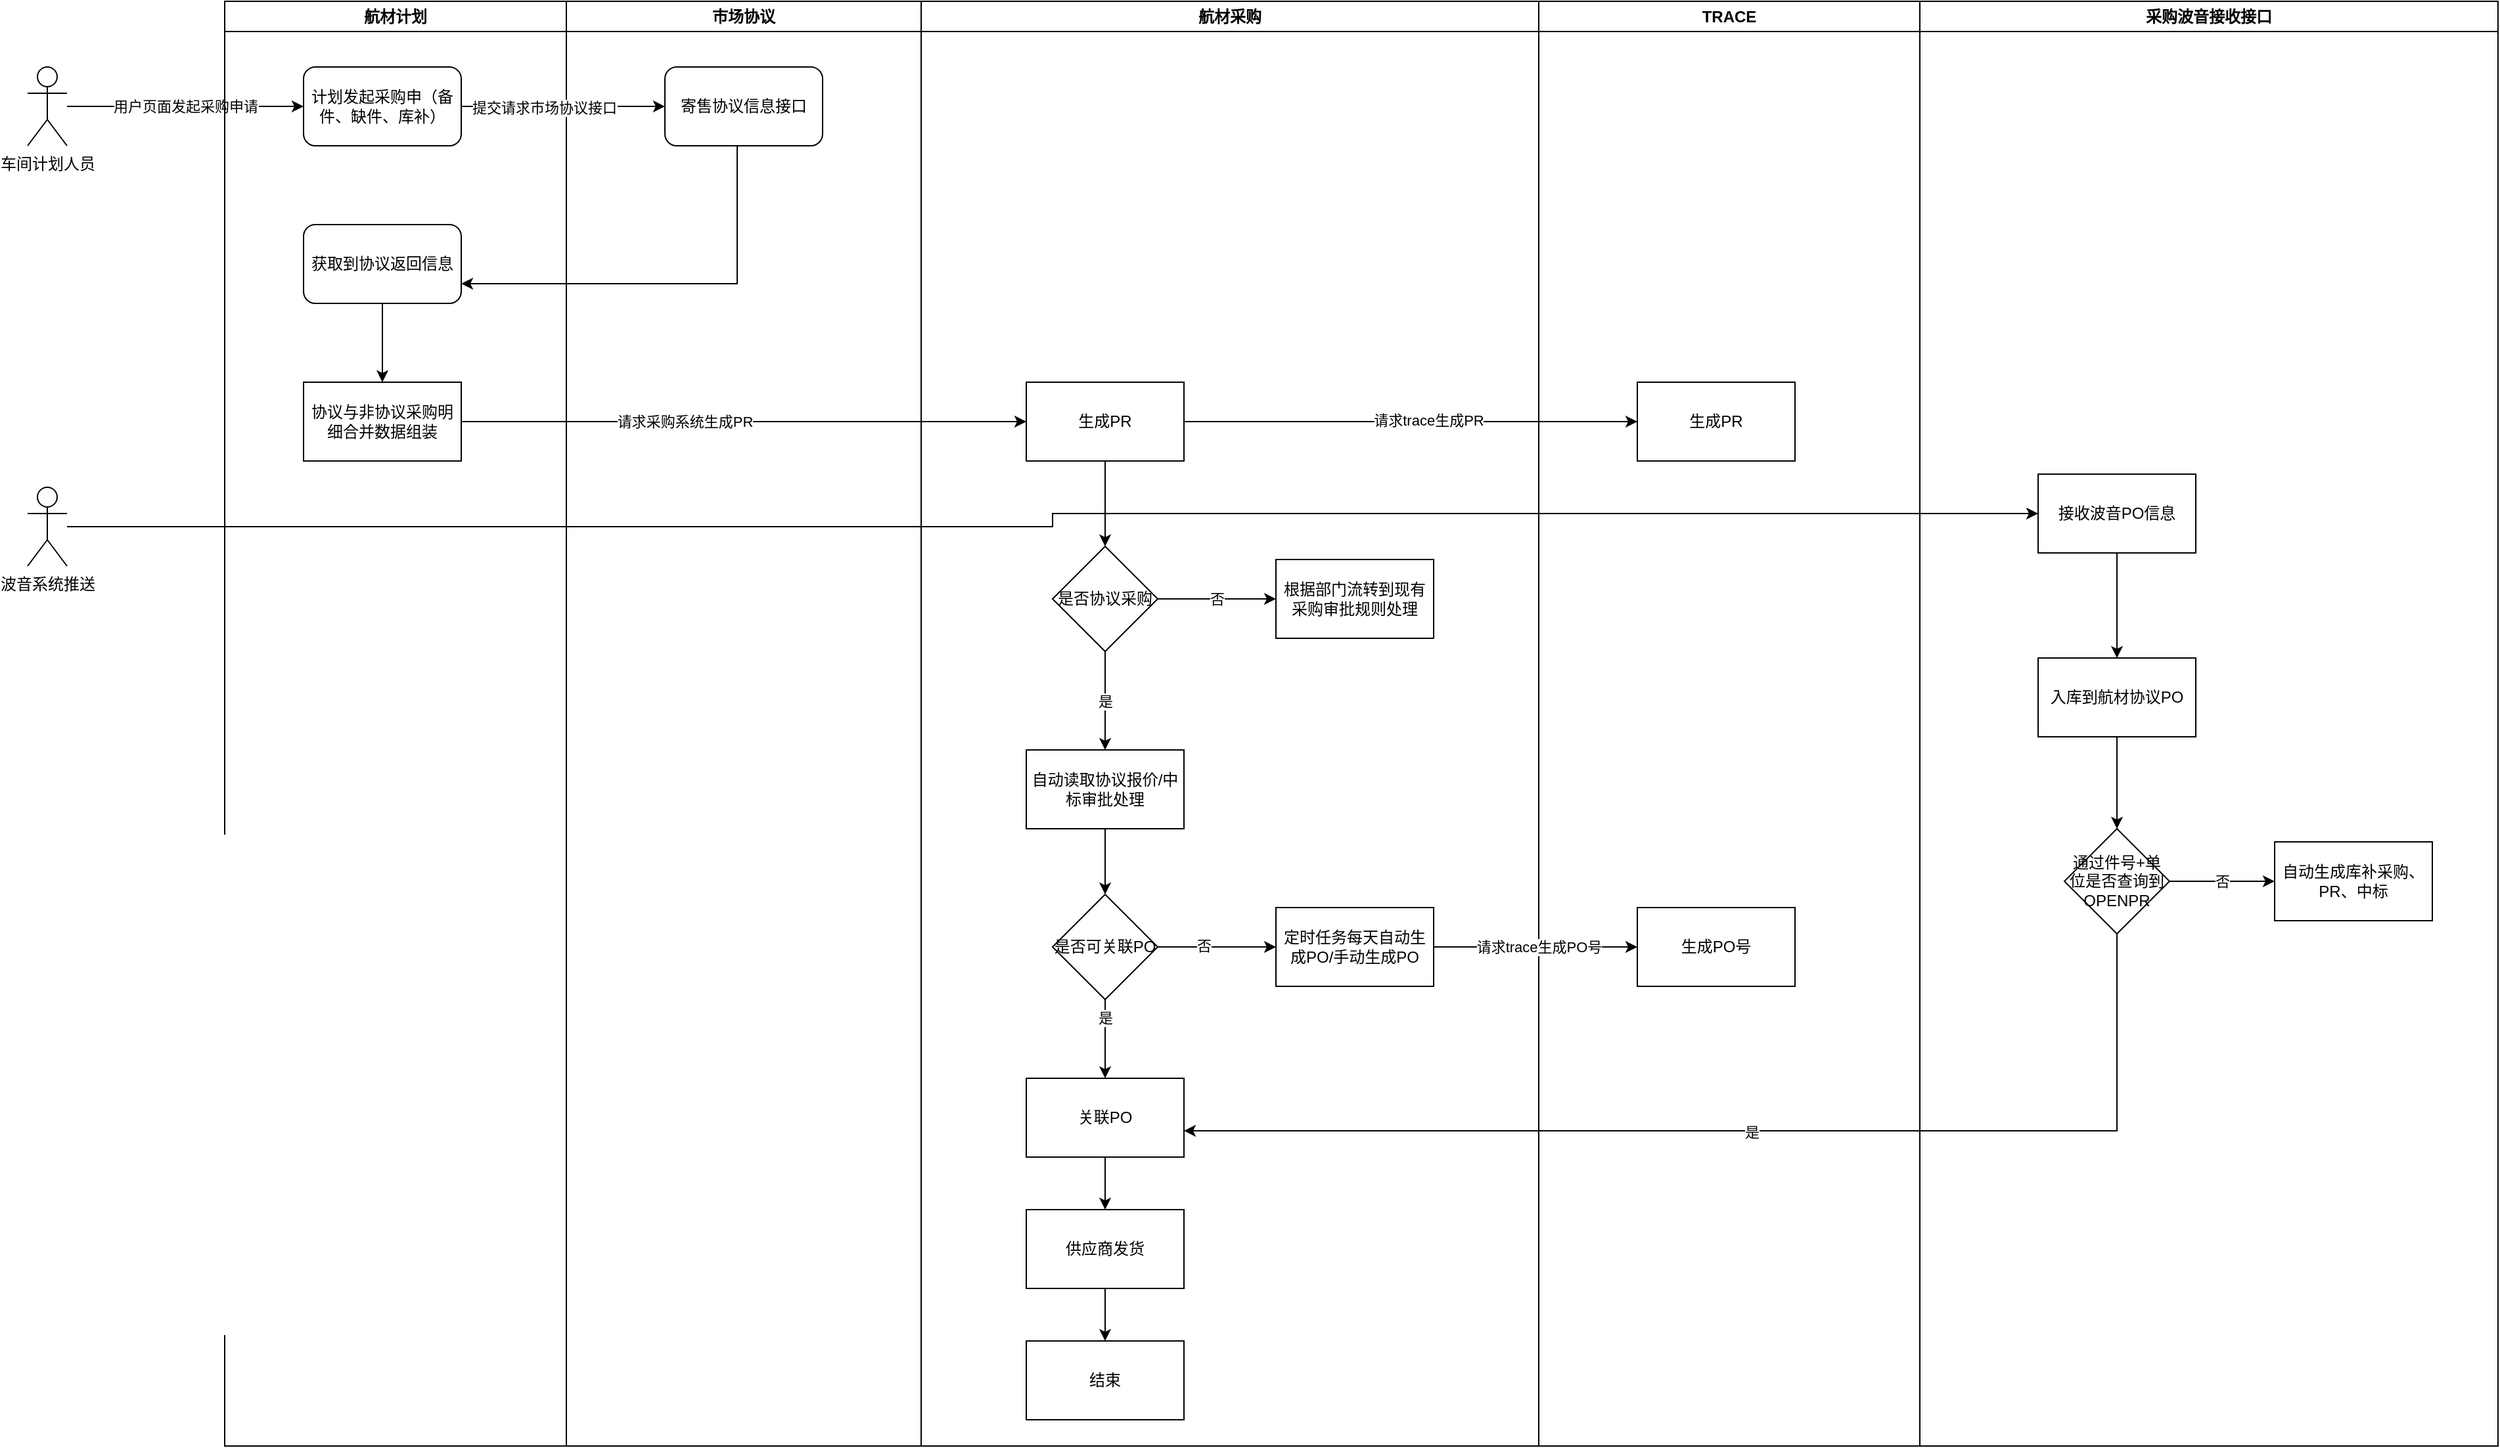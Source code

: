 <mxfile version="24.6.4" type="github">
  <diagram name="第 1 页" id="eImJZ5AT_Ae7sKoUB0Qp">
    <mxGraphModel dx="2396" dy="824" grid="1" gridSize="10" guides="1" tooltips="1" connect="1" arrows="1" fold="1" page="1" pageScale="1" pageWidth="827" pageHeight="1169" math="0" shadow="0">
      <root>
        <mxCell id="0" />
        <mxCell id="1" parent="0" />
        <mxCell id="WSm0AJE8l7CxgviikVMq-11" style="edgeStyle=orthogonalEdgeStyle;rounded=0;orthogonalLoop=1;jettySize=auto;html=1;" edge="1" parent="1" source="WSm0AJE8l7CxgviikVMq-2" target="WSm0AJE8l7CxgviikVMq-10">
          <mxGeometry relative="1" as="geometry" />
        </mxCell>
        <mxCell id="WSm0AJE8l7CxgviikVMq-12" value="用户页面发起采购申请" style="edgeLabel;html=1;align=center;verticalAlign=middle;resizable=0;points=[];" vertex="1" connectable="0" parent="WSm0AJE8l7CxgviikVMq-11">
          <mxGeometry x="-0.3" y="2" relative="1" as="geometry">
            <mxPoint x="27" y="2" as="offset" />
          </mxGeometry>
        </mxCell>
        <mxCell id="WSm0AJE8l7CxgviikVMq-2" value="车间计划人员" style="shape=umlActor;verticalLabelPosition=bottom;verticalAlign=top;html=1;outlineConnect=0;" vertex="1" parent="1">
          <mxGeometry x="-30" y="180" width="30" height="60" as="geometry" />
        </mxCell>
        <mxCell id="WSm0AJE8l7CxgviikVMq-3" value="航材计划" style="swimlane;whiteSpace=wrap;html=1;" vertex="1" parent="1">
          <mxGeometry x="120" y="130" width="260" height="1100" as="geometry" />
        </mxCell>
        <mxCell id="WSm0AJE8l7CxgviikVMq-10" value="计划发起采购申（备件、缺件、库补）" style="rounded=1;whiteSpace=wrap;html=1;" vertex="1" parent="WSm0AJE8l7CxgviikVMq-3">
          <mxGeometry x="60" y="50" width="120" height="60" as="geometry" />
        </mxCell>
        <mxCell id="WSm0AJE8l7CxgviikVMq-24" style="edgeStyle=orthogonalEdgeStyle;rounded=0;orthogonalLoop=1;jettySize=auto;html=1;" edge="1" parent="WSm0AJE8l7CxgviikVMq-3" source="WSm0AJE8l7CxgviikVMq-21" target="WSm0AJE8l7CxgviikVMq-23">
          <mxGeometry relative="1" as="geometry" />
        </mxCell>
        <mxCell id="WSm0AJE8l7CxgviikVMq-21" value="获取到协议返回信息" style="rounded=1;whiteSpace=wrap;html=1;" vertex="1" parent="WSm0AJE8l7CxgviikVMq-3">
          <mxGeometry x="60" y="170" width="120" height="60" as="geometry" />
        </mxCell>
        <mxCell id="WSm0AJE8l7CxgviikVMq-23" value="协议与非协议采购明细合并数据组装" style="rounded=0;whiteSpace=wrap;html=1;" vertex="1" parent="WSm0AJE8l7CxgviikVMq-3">
          <mxGeometry x="60" y="290" width="120" height="60" as="geometry" />
        </mxCell>
        <mxCell id="WSm0AJE8l7CxgviikVMq-5" value="市场协议" style="swimlane;whiteSpace=wrap;html=1;" vertex="1" parent="1">
          <mxGeometry x="380" y="130" width="270" height="1100" as="geometry" />
        </mxCell>
        <mxCell id="WSm0AJE8l7CxgviikVMq-17" value="寄售协议信息接口" style="rounded=1;whiteSpace=wrap;html=1;" vertex="1" parent="WSm0AJE8l7CxgviikVMq-5">
          <mxGeometry x="75" y="50" width="120" height="60" as="geometry" />
        </mxCell>
        <mxCell id="WSm0AJE8l7CxgviikVMq-6" value="航材采购" style="swimlane;whiteSpace=wrap;html=1;" vertex="1" parent="1">
          <mxGeometry x="650" y="130" width="470" height="1100" as="geometry">
            <mxRectangle x="650" y="130" width="90" height="30" as="alternateBounds" />
          </mxGeometry>
        </mxCell>
        <mxCell id="WSm0AJE8l7CxgviikVMq-36" style="edgeStyle=orthogonalEdgeStyle;rounded=0;orthogonalLoop=1;jettySize=auto;html=1;entryX=0.5;entryY=0;entryDx=0;entryDy=0;" edge="1" parent="WSm0AJE8l7CxgviikVMq-6" source="WSm0AJE8l7CxgviikVMq-25" target="WSm0AJE8l7CxgviikVMq-34">
          <mxGeometry relative="1" as="geometry" />
        </mxCell>
        <mxCell id="WSm0AJE8l7CxgviikVMq-25" value="生成PR" style="rounded=0;whiteSpace=wrap;html=1;" vertex="1" parent="WSm0AJE8l7CxgviikVMq-6">
          <mxGeometry x="80" y="290" width="120" height="60" as="geometry" />
        </mxCell>
        <mxCell id="WSm0AJE8l7CxgviikVMq-42" value="否" style="edgeStyle=orthogonalEdgeStyle;rounded=0;orthogonalLoop=1;jettySize=auto;html=1;" edge="1" parent="WSm0AJE8l7CxgviikVMq-6" source="WSm0AJE8l7CxgviikVMq-34" target="WSm0AJE8l7CxgviikVMq-41">
          <mxGeometry relative="1" as="geometry" />
        </mxCell>
        <mxCell id="WSm0AJE8l7CxgviikVMq-34" value="是否协议采购" style="rhombus;whiteSpace=wrap;html=1;" vertex="1" parent="WSm0AJE8l7CxgviikVMq-6">
          <mxGeometry x="100" y="415" width="80" height="80" as="geometry" />
        </mxCell>
        <mxCell id="WSm0AJE8l7CxgviikVMq-44" style="edgeStyle=orthogonalEdgeStyle;rounded=0;orthogonalLoop=1;jettySize=auto;html=1;" edge="1" parent="WSm0AJE8l7CxgviikVMq-6" source="WSm0AJE8l7CxgviikVMq-39" target="WSm0AJE8l7CxgviikVMq-43">
          <mxGeometry relative="1" as="geometry" />
        </mxCell>
        <mxCell id="WSm0AJE8l7CxgviikVMq-39" value="自动读取协议报价/中标审批处理" style="rounded=0;whiteSpace=wrap;html=1;" vertex="1" parent="WSm0AJE8l7CxgviikVMq-6">
          <mxGeometry x="80" y="570" width="120" height="60" as="geometry" />
        </mxCell>
        <mxCell id="WSm0AJE8l7CxgviikVMq-40" value="是" style="edgeStyle=orthogonalEdgeStyle;rounded=0;orthogonalLoop=1;jettySize=auto;html=1;" edge="1" parent="WSm0AJE8l7CxgviikVMq-6" source="WSm0AJE8l7CxgviikVMq-34" target="WSm0AJE8l7CxgviikVMq-39">
          <mxGeometry relative="1" as="geometry" />
        </mxCell>
        <mxCell id="WSm0AJE8l7CxgviikVMq-41" value="根据部门流转到现有采购审批规则处理" style="rounded=0;whiteSpace=wrap;html=1;" vertex="1" parent="WSm0AJE8l7CxgviikVMq-6">
          <mxGeometry x="270" y="425" width="120" height="60" as="geometry" />
        </mxCell>
        <mxCell id="WSm0AJE8l7CxgviikVMq-47" style="edgeStyle=orthogonalEdgeStyle;rounded=0;orthogonalLoop=1;jettySize=auto;html=1;" edge="1" parent="WSm0AJE8l7CxgviikVMq-6" source="WSm0AJE8l7CxgviikVMq-43" target="WSm0AJE8l7CxgviikVMq-46">
          <mxGeometry relative="1" as="geometry" />
        </mxCell>
        <mxCell id="WSm0AJE8l7CxgviikVMq-53" value="是" style="edgeLabel;html=1;align=center;verticalAlign=middle;resizable=0;points=[];" vertex="1" connectable="0" parent="WSm0AJE8l7CxgviikVMq-47">
          <mxGeometry x="-0.555" relative="1" as="geometry">
            <mxPoint as="offset" />
          </mxGeometry>
        </mxCell>
        <mxCell id="WSm0AJE8l7CxgviikVMq-52" style="edgeStyle=orthogonalEdgeStyle;rounded=0;orthogonalLoop=1;jettySize=auto;html=1;" edge="1" parent="WSm0AJE8l7CxgviikVMq-6" source="WSm0AJE8l7CxgviikVMq-43" target="WSm0AJE8l7CxgviikVMq-51">
          <mxGeometry relative="1" as="geometry" />
        </mxCell>
        <mxCell id="WSm0AJE8l7CxgviikVMq-54" value="否" style="edgeLabel;html=1;align=center;verticalAlign=middle;resizable=0;points=[];" vertex="1" connectable="0" parent="WSm0AJE8l7CxgviikVMq-52">
          <mxGeometry x="-0.218" y="1" relative="1" as="geometry">
            <mxPoint as="offset" />
          </mxGeometry>
        </mxCell>
        <mxCell id="WSm0AJE8l7CxgviikVMq-43" value="是否可关联PO" style="rhombus;whiteSpace=wrap;html=1;" vertex="1" parent="WSm0AJE8l7CxgviikVMq-6">
          <mxGeometry x="100" y="680" width="80" height="80" as="geometry" />
        </mxCell>
        <mxCell id="WSm0AJE8l7CxgviikVMq-87" style="edgeStyle=orthogonalEdgeStyle;rounded=0;orthogonalLoop=1;jettySize=auto;html=1;" edge="1" parent="WSm0AJE8l7CxgviikVMq-6" source="WSm0AJE8l7CxgviikVMq-46" target="WSm0AJE8l7CxgviikVMq-86">
          <mxGeometry relative="1" as="geometry" />
        </mxCell>
        <mxCell id="WSm0AJE8l7CxgviikVMq-46" value="关联PO" style="rounded=0;whiteSpace=wrap;html=1;" vertex="1" parent="WSm0AJE8l7CxgviikVMq-6">
          <mxGeometry x="80" y="820" width="120" height="60" as="geometry" />
        </mxCell>
        <mxCell id="WSm0AJE8l7CxgviikVMq-51" value="定时任务每天自动生成PO/手动生成PO" style="rounded=0;whiteSpace=wrap;html=1;" vertex="1" parent="WSm0AJE8l7CxgviikVMq-6">
          <mxGeometry x="270" y="690" width="120" height="60" as="geometry" />
        </mxCell>
        <mxCell id="WSm0AJE8l7CxgviikVMq-89" style="edgeStyle=orthogonalEdgeStyle;rounded=0;orthogonalLoop=1;jettySize=auto;html=1;" edge="1" parent="WSm0AJE8l7CxgviikVMq-6" source="WSm0AJE8l7CxgviikVMq-86" target="WSm0AJE8l7CxgviikVMq-88">
          <mxGeometry relative="1" as="geometry" />
        </mxCell>
        <mxCell id="WSm0AJE8l7CxgviikVMq-86" value="供应商发货" style="rounded=0;whiteSpace=wrap;html=1;" vertex="1" parent="WSm0AJE8l7CxgviikVMq-6">
          <mxGeometry x="80" y="920" width="120" height="60" as="geometry" />
        </mxCell>
        <mxCell id="WSm0AJE8l7CxgviikVMq-88" value="结束" style="rounded=0;whiteSpace=wrap;html=1;" vertex="1" parent="WSm0AJE8l7CxgviikVMq-6">
          <mxGeometry x="80" y="1020" width="120" height="60" as="geometry" />
        </mxCell>
        <mxCell id="WSm0AJE8l7CxgviikVMq-19" style="edgeStyle=orthogonalEdgeStyle;rounded=0;orthogonalLoop=1;jettySize=auto;html=1;" edge="1" parent="1" source="WSm0AJE8l7CxgviikVMq-10" target="WSm0AJE8l7CxgviikVMq-17">
          <mxGeometry relative="1" as="geometry" />
        </mxCell>
        <mxCell id="WSm0AJE8l7CxgviikVMq-20" value="提交请求市场协议接口" style="edgeLabel;html=1;align=center;verticalAlign=middle;resizable=0;points=[];" vertex="1" connectable="0" parent="WSm0AJE8l7CxgviikVMq-19">
          <mxGeometry x="-0.187" y="-1" relative="1" as="geometry">
            <mxPoint as="offset" />
          </mxGeometry>
        </mxCell>
        <mxCell id="WSm0AJE8l7CxgviikVMq-22" style="edgeStyle=orthogonalEdgeStyle;rounded=0;orthogonalLoop=1;jettySize=auto;html=1;entryX=1;entryY=0.75;entryDx=0;entryDy=0;" edge="1" parent="1" source="WSm0AJE8l7CxgviikVMq-17" target="WSm0AJE8l7CxgviikVMq-21">
          <mxGeometry relative="1" as="geometry">
            <Array as="points">
              <mxPoint x="510" y="345" />
            </Array>
          </mxGeometry>
        </mxCell>
        <mxCell id="WSm0AJE8l7CxgviikVMq-26" style="edgeStyle=orthogonalEdgeStyle;rounded=0;orthogonalLoop=1;jettySize=auto;html=1;" edge="1" parent="1" source="WSm0AJE8l7CxgviikVMq-23" target="WSm0AJE8l7CxgviikVMq-25">
          <mxGeometry relative="1" as="geometry" />
        </mxCell>
        <mxCell id="WSm0AJE8l7CxgviikVMq-27" value="请求采购系统生成PR" style="edgeLabel;html=1;align=center;verticalAlign=middle;resizable=0;points=[];" vertex="1" connectable="0" parent="WSm0AJE8l7CxgviikVMq-26">
          <mxGeometry x="-0.363" relative="1" as="geometry">
            <mxPoint x="33" as="offset" />
          </mxGeometry>
        </mxCell>
        <mxCell id="WSm0AJE8l7CxgviikVMq-30" style="edgeStyle=orthogonalEdgeStyle;rounded=0;orthogonalLoop=1;jettySize=auto;html=1;" edge="1" parent="1" source="WSm0AJE8l7CxgviikVMq-25" target="WSm0AJE8l7CxgviikVMq-29">
          <mxGeometry relative="1" as="geometry" />
        </mxCell>
        <mxCell id="WSm0AJE8l7CxgviikVMq-60" value="请求trace生成PR" style="edgeLabel;html=1;align=center;verticalAlign=middle;resizable=0;points=[];" vertex="1" connectable="0" parent="WSm0AJE8l7CxgviikVMq-30">
          <mxGeometry x="0.078" y="1" relative="1" as="geometry">
            <mxPoint as="offset" />
          </mxGeometry>
        </mxCell>
        <mxCell id="WSm0AJE8l7CxgviikVMq-37" value="采购波音接收接口" style="swimlane;whiteSpace=wrap;html=1;" vertex="1" parent="1">
          <mxGeometry x="1410" y="130" width="440" height="1100" as="geometry">
            <mxRectangle x="650" y="130" width="90" height="30" as="alternateBounds" />
          </mxGeometry>
        </mxCell>
        <mxCell id="WSm0AJE8l7CxgviikVMq-68" style="edgeStyle=orthogonalEdgeStyle;rounded=0;orthogonalLoop=1;jettySize=auto;html=1;" edge="1" parent="WSm0AJE8l7CxgviikVMq-37" source="WSm0AJE8l7CxgviikVMq-38" target="WSm0AJE8l7CxgviikVMq-67">
          <mxGeometry relative="1" as="geometry" />
        </mxCell>
        <mxCell id="WSm0AJE8l7CxgviikVMq-38" value="接收波音PO信息" style="rounded=0;whiteSpace=wrap;html=1;" vertex="1" parent="WSm0AJE8l7CxgviikVMq-37">
          <mxGeometry x="90" y="360" width="120" height="60" as="geometry" />
        </mxCell>
        <mxCell id="WSm0AJE8l7CxgviikVMq-72" value="" style="edgeStyle=orthogonalEdgeStyle;rounded=0;orthogonalLoop=1;jettySize=auto;html=1;" edge="1" parent="WSm0AJE8l7CxgviikVMq-37" source="WSm0AJE8l7CxgviikVMq-67" target="WSm0AJE8l7CxgviikVMq-71">
          <mxGeometry relative="1" as="geometry" />
        </mxCell>
        <mxCell id="WSm0AJE8l7CxgviikVMq-67" value="入库到航材协议PO" style="rounded=0;whiteSpace=wrap;html=1;" vertex="1" parent="WSm0AJE8l7CxgviikVMq-37">
          <mxGeometry x="90" y="500" width="120" height="60" as="geometry" />
        </mxCell>
        <mxCell id="WSm0AJE8l7CxgviikVMq-85" value="否" style="edgeStyle=orthogonalEdgeStyle;rounded=0;orthogonalLoop=1;jettySize=auto;html=1;entryX=0;entryY=0.5;entryDx=0;entryDy=0;" edge="1" parent="WSm0AJE8l7CxgviikVMq-37" source="WSm0AJE8l7CxgviikVMq-71" target="WSm0AJE8l7CxgviikVMq-84">
          <mxGeometry relative="1" as="geometry" />
        </mxCell>
        <mxCell id="WSm0AJE8l7CxgviikVMq-71" value="通过件号+单位是否查询到OPENPR" style="rhombus;whiteSpace=wrap;html=1;rounded=0;" vertex="1" parent="WSm0AJE8l7CxgviikVMq-37">
          <mxGeometry x="110" y="630" width="80" height="80" as="geometry" />
        </mxCell>
        <mxCell id="WSm0AJE8l7CxgviikVMq-84" value="自动生成库补采购、PR、中标" style="rounded=0;whiteSpace=wrap;html=1;" vertex="1" parent="WSm0AJE8l7CxgviikVMq-37">
          <mxGeometry x="270" y="640" width="120" height="60" as="geometry" />
        </mxCell>
        <mxCell id="WSm0AJE8l7CxgviikVMq-28" value="TRACE" style="swimlane;whiteSpace=wrap;html=1;" vertex="1" parent="1">
          <mxGeometry x="1120" y="130" width="290" height="1100" as="geometry">
            <mxRectangle x="650" y="130" width="90" height="30" as="alternateBounds" />
          </mxGeometry>
        </mxCell>
        <mxCell id="WSm0AJE8l7CxgviikVMq-29" value="生成PR" style="rounded=0;whiteSpace=wrap;html=1;" vertex="1" parent="WSm0AJE8l7CxgviikVMq-28">
          <mxGeometry x="75" y="290" width="120" height="60" as="geometry" />
        </mxCell>
        <mxCell id="WSm0AJE8l7CxgviikVMq-57" value="生成PO号" style="rounded=0;whiteSpace=wrap;html=1;" vertex="1" parent="WSm0AJE8l7CxgviikVMq-28">
          <mxGeometry x="75" y="690" width="120" height="60" as="geometry" />
        </mxCell>
        <mxCell id="WSm0AJE8l7CxgviikVMq-58" style="edgeStyle=orthogonalEdgeStyle;rounded=0;orthogonalLoop=1;jettySize=auto;html=1;" edge="1" parent="1" source="WSm0AJE8l7CxgviikVMq-51" target="WSm0AJE8l7CxgviikVMq-57">
          <mxGeometry relative="1" as="geometry" />
        </mxCell>
        <mxCell id="WSm0AJE8l7CxgviikVMq-59" value="请求trace生成PO号" style="edgeLabel;html=1;align=center;verticalAlign=middle;resizable=0;points=[];" vertex="1" connectable="0" parent="WSm0AJE8l7CxgviikVMq-58">
          <mxGeometry x="-0.355" y="-3" relative="1" as="geometry">
            <mxPoint x="30" y="-3" as="offset" />
          </mxGeometry>
        </mxCell>
        <mxCell id="WSm0AJE8l7CxgviikVMq-78" style="edgeStyle=orthogonalEdgeStyle;rounded=0;orthogonalLoop=1;jettySize=auto;html=1;" edge="1" parent="1" source="WSm0AJE8l7CxgviikVMq-71" target="WSm0AJE8l7CxgviikVMq-46">
          <mxGeometry relative="1" as="geometry">
            <Array as="points">
              <mxPoint x="1560" y="990" />
            </Array>
          </mxGeometry>
        </mxCell>
        <mxCell id="WSm0AJE8l7CxgviikVMq-79" value="是" style="edgeLabel;html=1;align=center;verticalAlign=middle;resizable=0;points=[];" vertex="1" connectable="0" parent="WSm0AJE8l7CxgviikVMq-78">
          <mxGeometry x="-0.004" y="1" relative="1" as="geometry">
            <mxPoint as="offset" />
          </mxGeometry>
        </mxCell>
        <mxCell id="WSm0AJE8l7CxgviikVMq-83" style="edgeStyle=orthogonalEdgeStyle;rounded=0;orthogonalLoop=1;jettySize=auto;html=1;" edge="1" parent="1" source="WSm0AJE8l7CxgviikVMq-81" target="WSm0AJE8l7CxgviikVMq-38">
          <mxGeometry relative="1" as="geometry" />
        </mxCell>
        <mxCell id="WSm0AJE8l7CxgviikVMq-81" value="波音系统推送" style="shape=umlActor;verticalLabelPosition=bottom;verticalAlign=top;html=1;outlineConnect=0;" vertex="1" parent="1">
          <mxGeometry x="-30" y="500" width="30" height="60" as="geometry" />
        </mxCell>
      </root>
    </mxGraphModel>
  </diagram>
</mxfile>
